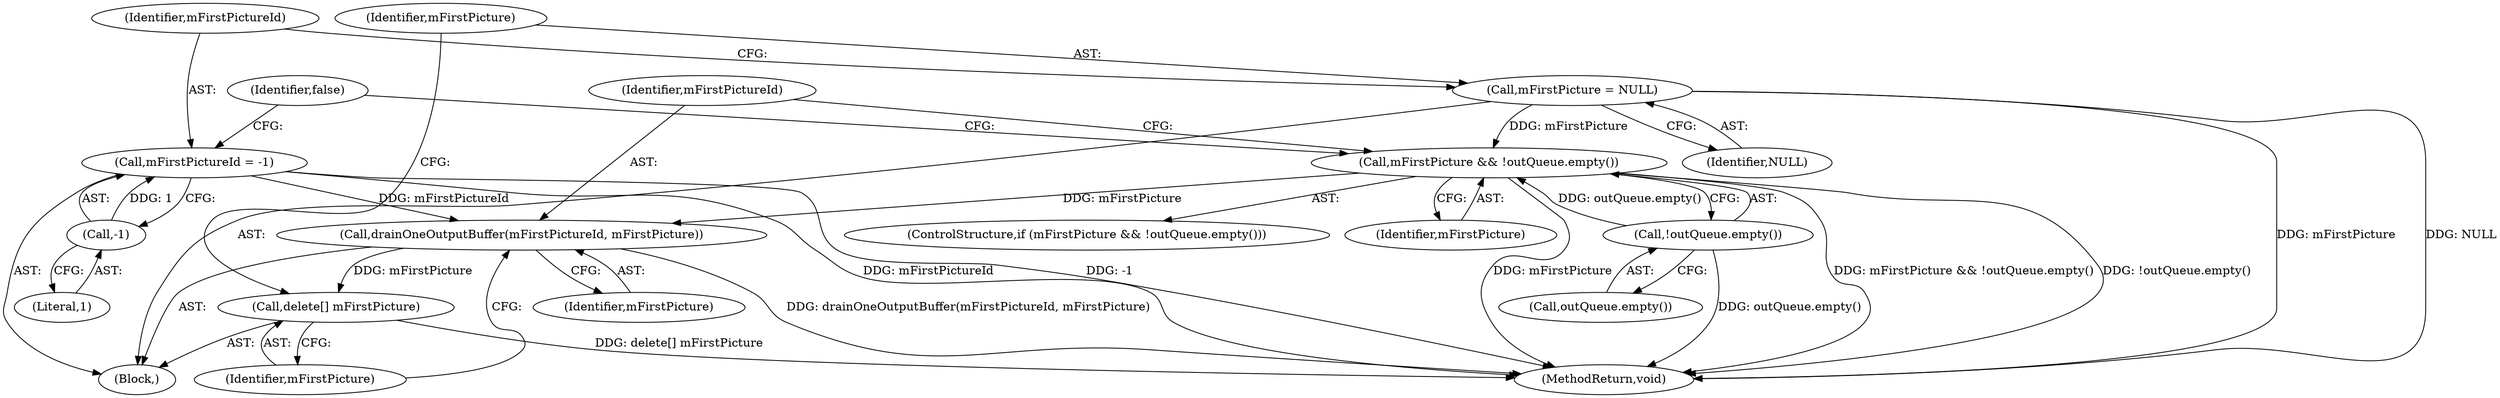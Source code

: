 digraph "1_Android_d2f47191538837e796e2b10c1ff7e1ee35f6e0ab_2@del" {
"1000386" [label="(Call,drainOneOutputBuffer(mFirstPictureId, mFirstPicture))"];
"1000394" [label="(Call,mFirstPictureId = -1)"];
"1000396" [label="(Call,-1)"];
"1000381" [label="(Call,mFirstPicture && !outQueue.empty())"];
"1000391" [label="(Call,mFirstPicture = NULL)"];
"1000383" [label="(Call,!outQueue.empty())"];
"1000389" [label="(Call,delete[] mFirstPicture)"];
"1000381" [label="(Call,mFirstPicture && !outQueue.empty())"];
"1000385" [label="(Block,)"];
"1000400" [label="(MethodReturn,void)"];
"1000399" [label="(Identifier,false)"];
"1000382" [label="(Identifier,mFirstPicture)"];
"1000383" [label="(Call,!outQueue.empty())"];
"1000391" [label="(Call,mFirstPicture = NULL)"];
"1000388" [label="(Identifier,mFirstPicture)"];
"1000386" [label="(Call,drainOneOutputBuffer(mFirstPictureId, mFirstPicture))"];
"1000394" [label="(Call,mFirstPictureId = -1)"];
"1000380" [label="(ControlStructure,if (mFirstPicture && !outQueue.empty()))"];
"1000390" [label="(Identifier,mFirstPicture)"];
"1000396" [label="(Call,-1)"];
"1000397" [label="(Literal,1)"];
"1000393" [label="(Identifier,NULL)"];
"1000384" [label="(Call,outQueue.empty())"];
"1000395" [label="(Identifier,mFirstPictureId)"];
"1000392" [label="(Identifier,mFirstPicture)"];
"1000387" [label="(Identifier,mFirstPictureId)"];
"1000389" [label="(Call,delete[] mFirstPicture)"];
"1000386" -> "1000385"  [label="AST: "];
"1000386" -> "1000388"  [label="CFG: "];
"1000387" -> "1000386"  [label="AST: "];
"1000388" -> "1000386"  [label="AST: "];
"1000390" -> "1000386"  [label="CFG: "];
"1000386" -> "1000400"  [label="DDG: drainOneOutputBuffer(mFirstPictureId, mFirstPicture)"];
"1000394" -> "1000386"  [label="DDG: mFirstPictureId"];
"1000381" -> "1000386"  [label="DDG: mFirstPicture"];
"1000386" -> "1000389"  [label="DDG: mFirstPicture"];
"1000394" -> "1000385"  [label="AST: "];
"1000394" -> "1000396"  [label="CFG: "];
"1000395" -> "1000394"  [label="AST: "];
"1000396" -> "1000394"  [label="AST: "];
"1000399" -> "1000394"  [label="CFG: "];
"1000394" -> "1000400"  [label="DDG: -1"];
"1000394" -> "1000400"  [label="DDG: mFirstPictureId"];
"1000396" -> "1000394"  [label="DDG: 1"];
"1000396" -> "1000397"  [label="CFG: "];
"1000397" -> "1000396"  [label="AST: "];
"1000381" -> "1000380"  [label="AST: "];
"1000381" -> "1000382"  [label="CFG: "];
"1000381" -> "1000383"  [label="CFG: "];
"1000382" -> "1000381"  [label="AST: "];
"1000383" -> "1000381"  [label="AST: "];
"1000387" -> "1000381"  [label="CFG: "];
"1000399" -> "1000381"  [label="CFG: "];
"1000381" -> "1000400"  [label="DDG: !outQueue.empty()"];
"1000381" -> "1000400"  [label="DDG: mFirstPicture"];
"1000381" -> "1000400"  [label="DDG: mFirstPicture && !outQueue.empty()"];
"1000391" -> "1000381"  [label="DDG: mFirstPicture"];
"1000383" -> "1000381"  [label="DDG: outQueue.empty()"];
"1000391" -> "1000385"  [label="AST: "];
"1000391" -> "1000393"  [label="CFG: "];
"1000392" -> "1000391"  [label="AST: "];
"1000393" -> "1000391"  [label="AST: "];
"1000395" -> "1000391"  [label="CFG: "];
"1000391" -> "1000400"  [label="DDG: mFirstPicture"];
"1000391" -> "1000400"  [label="DDG: NULL"];
"1000383" -> "1000384"  [label="CFG: "];
"1000384" -> "1000383"  [label="AST: "];
"1000383" -> "1000400"  [label="DDG: outQueue.empty()"];
"1000389" -> "1000385"  [label="AST: "];
"1000389" -> "1000390"  [label="CFG: "];
"1000390" -> "1000389"  [label="AST: "];
"1000392" -> "1000389"  [label="CFG: "];
"1000389" -> "1000400"  [label="DDG: delete[] mFirstPicture"];
}
